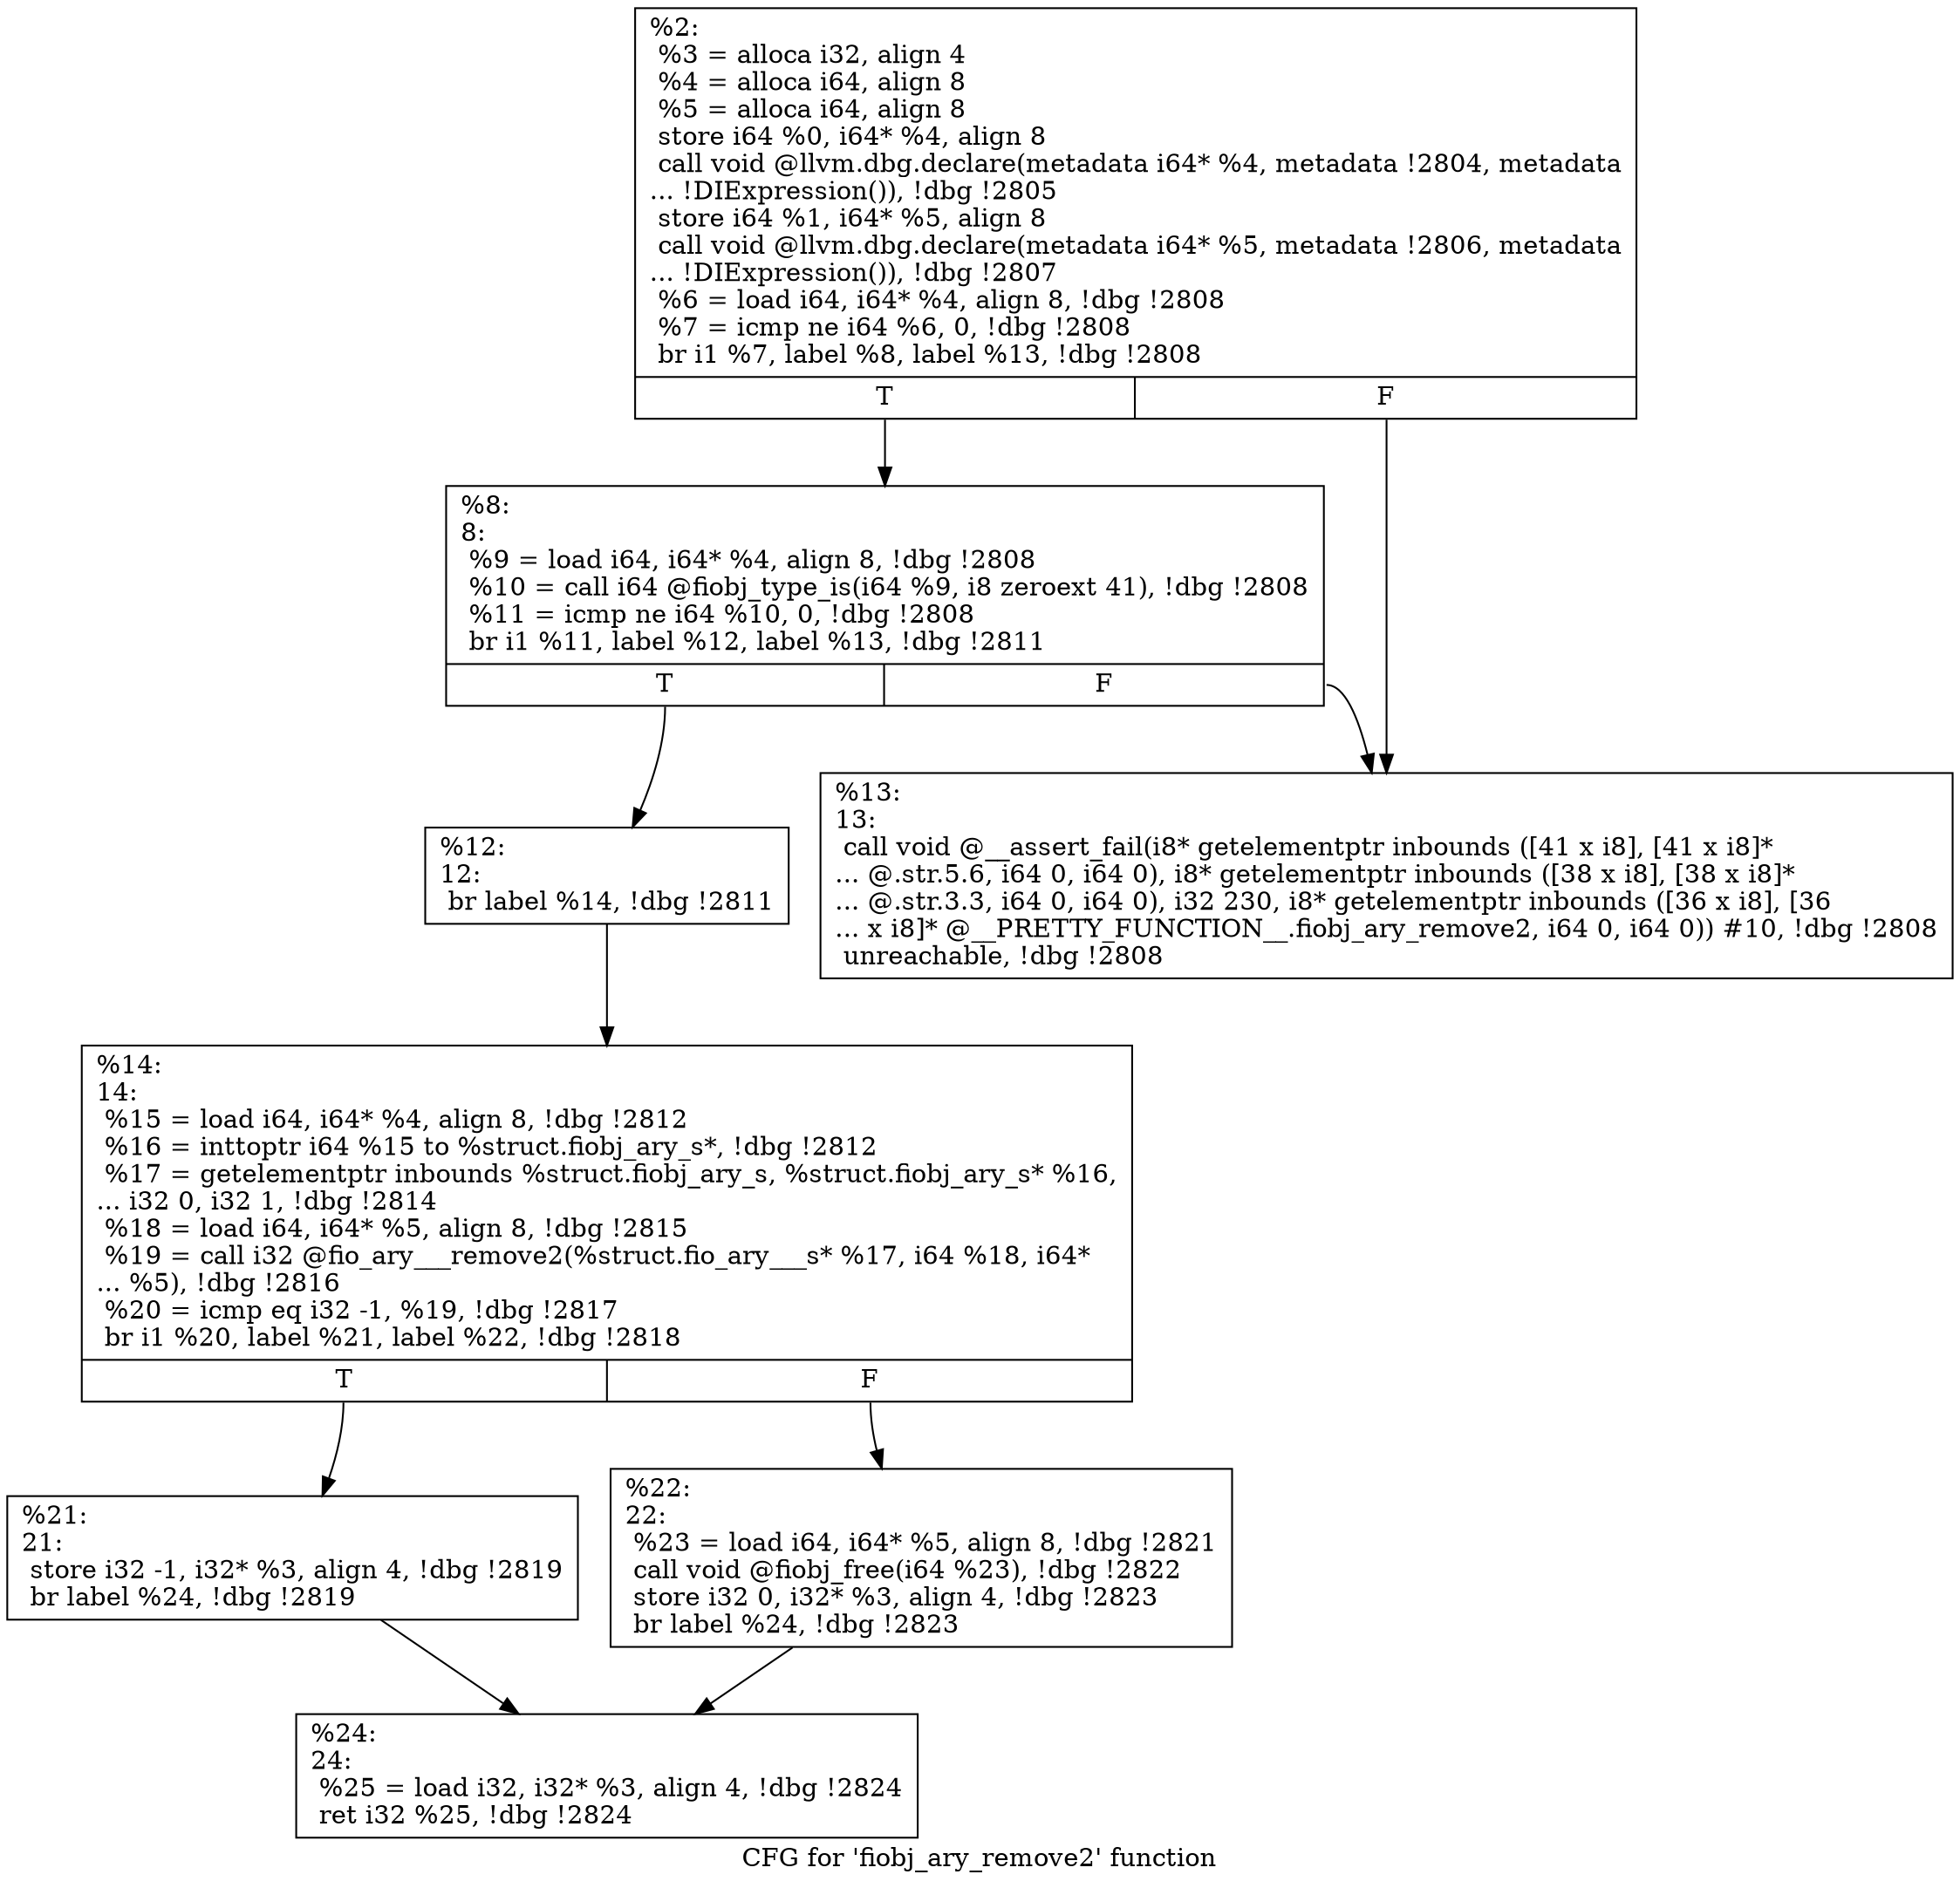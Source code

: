 digraph "CFG for 'fiobj_ary_remove2' function" {
	label="CFG for 'fiobj_ary_remove2' function";

	Node0x556851d603a0 [shape=record,label="{%2:\l  %3 = alloca i32, align 4\l  %4 = alloca i64, align 8\l  %5 = alloca i64, align 8\l  store i64 %0, i64* %4, align 8\l  call void @llvm.dbg.declare(metadata i64* %4, metadata !2804, metadata\l... !DIExpression()), !dbg !2805\l  store i64 %1, i64* %5, align 8\l  call void @llvm.dbg.declare(metadata i64* %5, metadata !2806, metadata\l... !DIExpression()), !dbg !2807\l  %6 = load i64, i64* %4, align 8, !dbg !2808\l  %7 = icmp ne i64 %6, 0, !dbg !2808\l  br i1 %7, label %8, label %13, !dbg !2808\l|{<s0>T|<s1>F}}"];
	Node0x556851d603a0:s0 -> Node0x556851d603f0;
	Node0x556851d603a0:s1 -> Node0x556851d60490;
	Node0x556851d603f0 [shape=record,label="{%8:\l8:                                                \l  %9 = load i64, i64* %4, align 8, !dbg !2808\l  %10 = call i64 @fiobj_type_is(i64 %9, i8 zeroext 41), !dbg !2808\l  %11 = icmp ne i64 %10, 0, !dbg !2808\l  br i1 %11, label %12, label %13, !dbg !2811\l|{<s0>T|<s1>F}}"];
	Node0x556851d603f0:s0 -> Node0x556851d60440;
	Node0x556851d603f0:s1 -> Node0x556851d60490;
	Node0x556851d60440 [shape=record,label="{%12:\l12:                                               \l  br label %14, !dbg !2811\l}"];
	Node0x556851d60440 -> Node0x556851d604e0;
	Node0x556851d60490 [shape=record,label="{%13:\l13:                                               \l  call void @__assert_fail(i8* getelementptr inbounds ([41 x i8], [41 x i8]*\l... @.str.5.6, i64 0, i64 0), i8* getelementptr inbounds ([38 x i8], [38 x i8]*\l... @.str.3.3, i64 0, i64 0), i32 230, i8* getelementptr inbounds ([36 x i8], [36\l... x i8]* @__PRETTY_FUNCTION__.fiobj_ary_remove2, i64 0, i64 0)) #10, !dbg !2808\l  unreachable, !dbg !2808\l}"];
	Node0x556851d604e0 [shape=record,label="{%14:\l14:                                               \l  %15 = load i64, i64* %4, align 8, !dbg !2812\l  %16 = inttoptr i64 %15 to %struct.fiobj_ary_s*, !dbg !2812\l  %17 = getelementptr inbounds %struct.fiobj_ary_s, %struct.fiobj_ary_s* %16,\l... i32 0, i32 1, !dbg !2814\l  %18 = load i64, i64* %5, align 8, !dbg !2815\l  %19 = call i32 @fio_ary___remove2(%struct.fio_ary___s* %17, i64 %18, i64*\l... %5), !dbg !2816\l  %20 = icmp eq i32 -1, %19, !dbg !2817\l  br i1 %20, label %21, label %22, !dbg !2818\l|{<s0>T|<s1>F}}"];
	Node0x556851d604e0:s0 -> Node0x556851d60530;
	Node0x556851d604e0:s1 -> Node0x556851d60580;
	Node0x556851d60530 [shape=record,label="{%21:\l21:                                               \l  store i32 -1, i32* %3, align 4, !dbg !2819\l  br label %24, !dbg !2819\l}"];
	Node0x556851d60530 -> Node0x556851d605d0;
	Node0x556851d60580 [shape=record,label="{%22:\l22:                                               \l  %23 = load i64, i64* %5, align 8, !dbg !2821\l  call void @fiobj_free(i64 %23), !dbg !2822\l  store i32 0, i32* %3, align 4, !dbg !2823\l  br label %24, !dbg !2823\l}"];
	Node0x556851d60580 -> Node0x556851d605d0;
	Node0x556851d605d0 [shape=record,label="{%24:\l24:                                               \l  %25 = load i32, i32* %3, align 4, !dbg !2824\l  ret i32 %25, !dbg !2824\l}"];
}
